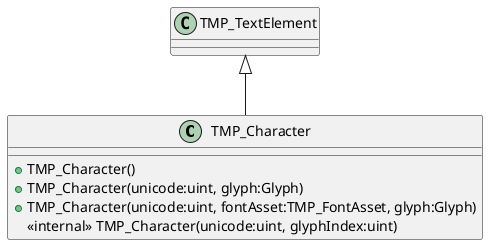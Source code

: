 @startuml
class TMP_Character {
    + TMP_Character()
    + TMP_Character(unicode:uint, glyph:Glyph)
    + TMP_Character(unicode:uint, fontAsset:TMP_FontAsset, glyph:Glyph)
    <<internal>> TMP_Character(unicode:uint, glyphIndex:uint)
}
TMP_TextElement <|-- TMP_Character
@enduml
